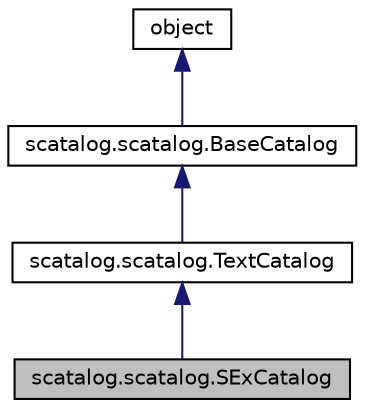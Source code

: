digraph G
{
  edge [fontname="Helvetica",fontsize="10",labelfontname="Helvetica",labelfontsize="10"];
  node [fontname="Helvetica",fontsize="10",shape=record];
  Node1 [label="scatalog.scatalog.SExCatalog",height=0.2,width=0.4,color="black", fillcolor="grey75", style="filled" fontcolor="black"];
  Node2 -> Node1 [dir=back,color="midnightblue",fontsize="10",style="solid",fontname="Helvetica"];
  Node2 [label="scatalog.scatalog.TextCatalog",height=0.2,width=0.4,color="black", fillcolor="white", style="filled",URL="$classscatalog_1_1scatalog_1_1TextCatalog.html",tooltip="Catalog management in tabulated text (.ascii) format."];
  Node3 -> Node2 [dir=back,color="midnightblue",fontsize="10",style="solid",fontname="Helvetica"];
  Node3 [label="scatalog.scatalog.BaseCatalog",height=0.2,width=0.4,color="black", fillcolor="white", style="filled",URL="$classscatalog_1_1scatalog_1_1BaseCatalog.html",tooltip="Base catalog management class."];
  Node4 -> Node3 [dir=back,color="midnightblue",fontsize="10",style="solid",fontname="Helvetica"];
  Node4 [label="object",height=0.2,width=0.4,color="black", fillcolor="white", style="filled",URL="$classobject.html"];
}
